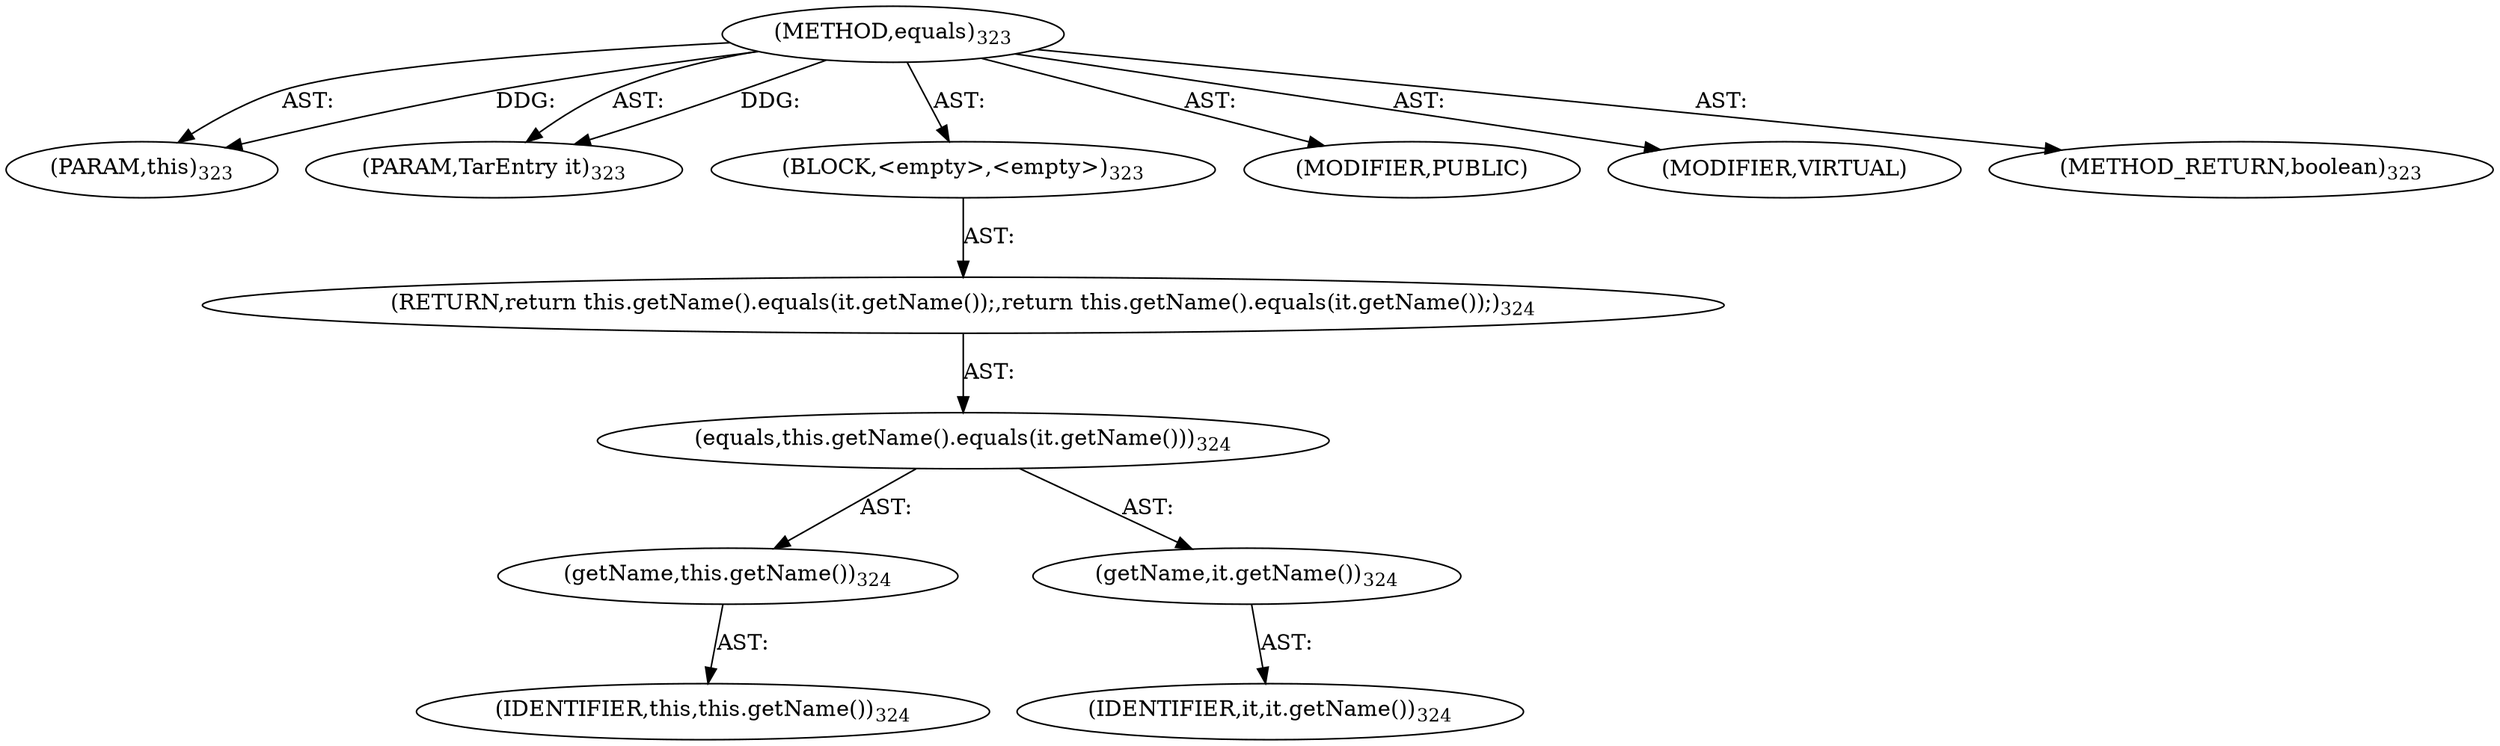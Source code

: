 digraph "equals" {  
"111669149701" [label = <(METHOD,equals)<SUB>323</SUB>> ]
"115964116992" [label = <(PARAM,this)<SUB>323</SUB>> ]
"115964117031" [label = <(PARAM,TarEntry it)<SUB>323</SUB>> ]
"25769803794" [label = <(BLOCK,&lt;empty&gt;,&lt;empty&gt;)<SUB>323</SUB>> ]
"146028888064" [label = <(RETURN,return this.getName().equals(it.getName());,return this.getName().equals(it.getName());)<SUB>324</SUB>> ]
"30064771258" [label = <(equals,this.getName().equals(it.getName()))<SUB>324</SUB>> ]
"30064771259" [label = <(getName,this.getName())<SUB>324</SUB>> ]
"68719476736" [label = <(IDENTIFIER,this,this.getName())<SUB>324</SUB>> ]
"30064771260" [label = <(getName,it.getName())<SUB>324</SUB>> ]
"68719476913" [label = <(IDENTIFIER,it,it.getName())<SUB>324</SUB>> ]
"133143986209" [label = <(MODIFIER,PUBLIC)> ]
"133143986210" [label = <(MODIFIER,VIRTUAL)> ]
"128849018885" [label = <(METHOD_RETURN,boolean)<SUB>323</SUB>> ]
  "111669149701" -> "115964116992"  [ label = "AST: "] 
  "111669149701" -> "115964117031"  [ label = "AST: "] 
  "111669149701" -> "25769803794"  [ label = "AST: "] 
  "111669149701" -> "133143986209"  [ label = "AST: "] 
  "111669149701" -> "133143986210"  [ label = "AST: "] 
  "111669149701" -> "128849018885"  [ label = "AST: "] 
  "25769803794" -> "146028888064"  [ label = "AST: "] 
  "146028888064" -> "30064771258"  [ label = "AST: "] 
  "30064771258" -> "30064771259"  [ label = "AST: "] 
  "30064771258" -> "30064771260"  [ label = "AST: "] 
  "30064771259" -> "68719476736"  [ label = "AST: "] 
  "30064771260" -> "68719476913"  [ label = "AST: "] 
  "111669149701" -> "115964116992"  [ label = "DDG: "] 
  "111669149701" -> "115964117031"  [ label = "DDG: "] 
}
